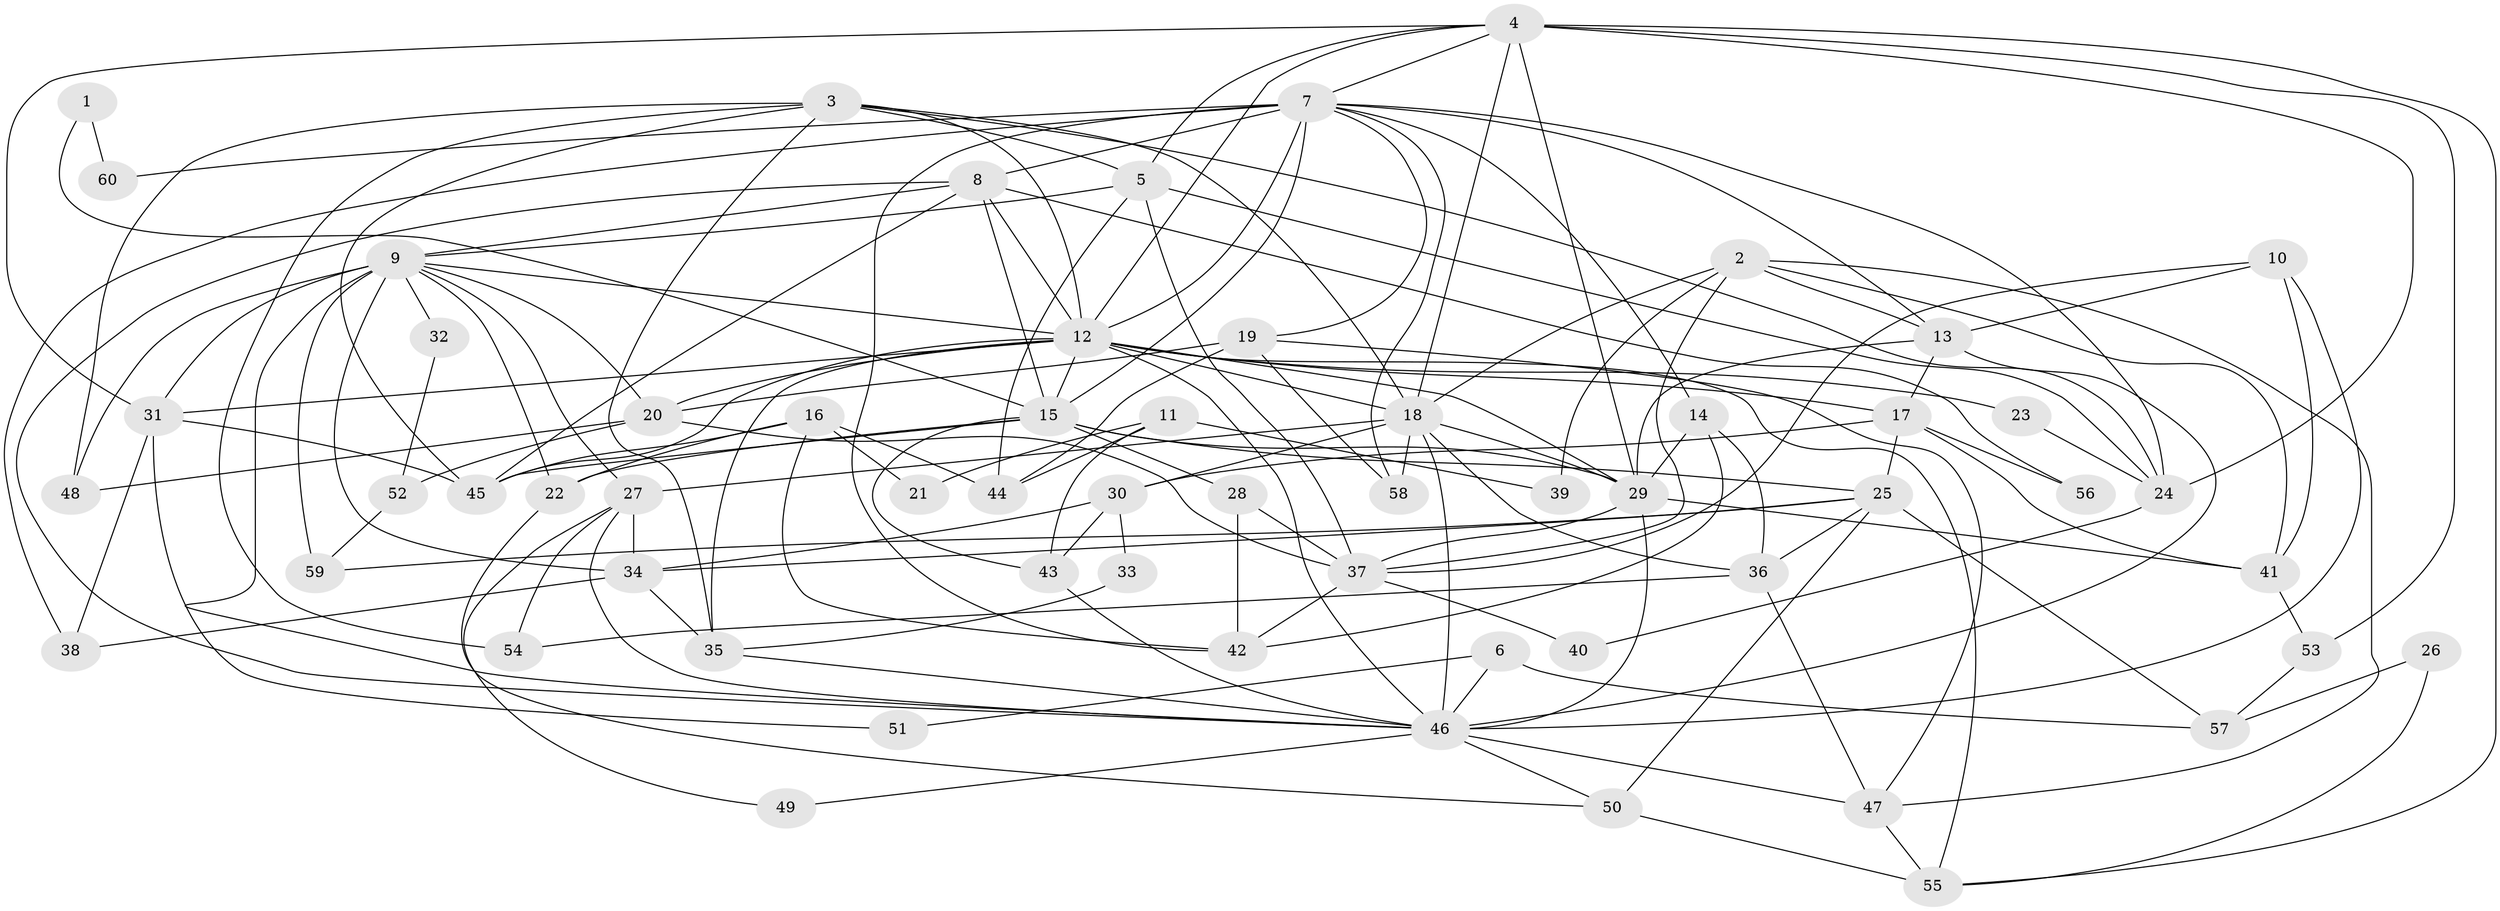 // original degree distribution, {2: 0.14166666666666666, 6: 0.09166666666666666, 4: 0.2833333333333333, 5: 0.18333333333333332, 3: 0.25, 7: 0.03333333333333333, 8: 0.016666666666666666}
// Generated by graph-tools (version 1.1) at 2025/50/03/04/25 22:50:46]
// undirected, 60 vertices, 155 edges
graph export_dot {
  node [color=gray90,style=filled];
  1;
  2;
  3;
  4;
  5;
  6;
  7;
  8;
  9;
  10;
  11;
  12;
  13;
  14;
  15;
  16;
  17;
  18;
  19;
  20;
  21;
  22;
  23;
  24;
  25;
  26;
  27;
  28;
  29;
  30;
  31;
  32;
  33;
  34;
  35;
  36;
  37;
  38;
  39;
  40;
  41;
  42;
  43;
  44;
  45;
  46;
  47;
  48;
  49;
  50;
  51;
  52;
  53;
  54;
  55;
  56;
  57;
  58;
  59;
  60;
  1 -- 15 [weight=1.0];
  1 -- 60 [weight=1.0];
  2 -- 13 [weight=1.0];
  2 -- 18 [weight=1.0];
  2 -- 37 [weight=1.0];
  2 -- 39 [weight=1.0];
  2 -- 41 [weight=1.0];
  2 -- 47 [weight=1.0];
  3 -- 5 [weight=1.0];
  3 -- 12 [weight=1.0];
  3 -- 18 [weight=1.0];
  3 -- 24 [weight=1.0];
  3 -- 35 [weight=1.0];
  3 -- 45 [weight=1.0];
  3 -- 48 [weight=1.0];
  3 -- 54 [weight=1.0];
  4 -- 5 [weight=1.0];
  4 -- 7 [weight=1.0];
  4 -- 12 [weight=1.0];
  4 -- 18 [weight=1.0];
  4 -- 24 [weight=1.0];
  4 -- 29 [weight=1.0];
  4 -- 31 [weight=1.0];
  4 -- 53 [weight=1.0];
  4 -- 55 [weight=1.0];
  5 -- 9 [weight=1.0];
  5 -- 24 [weight=1.0];
  5 -- 37 [weight=1.0];
  5 -- 44 [weight=1.0];
  6 -- 46 [weight=1.0];
  6 -- 51 [weight=1.0];
  6 -- 57 [weight=1.0];
  7 -- 8 [weight=2.0];
  7 -- 12 [weight=1.0];
  7 -- 13 [weight=1.0];
  7 -- 14 [weight=1.0];
  7 -- 15 [weight=1.0];
  7 -- 19 [weight=1.0];
  7 -- 24 [weight=1.0];
  7 -- 38 [weight=1.0];
  7 -- 42 [weight=2.0];
  7 -- 58 [weight=1.0];
  7 -- 60 [weight=2.0];
  8 -- 9 [weight=1.0];
  8 -- 12 [weight=1.0];
  8 -- 15 [weight=1.0];
  8 -- 45 [weight=2.0];
  8 -- 46 [weight=1.0];
  8 -- 56 [weight=2.0];
  9 -- 12 [weight=2.0];
  9 -- 20 [weight=1.0];
  9 -- 22 [weight=1.0];
  9 -- 27 [weight=1.0];
  9 -- 31 [weight=1.0];
  9 -- 32 [weight=1.0];
  9 -- 34 [weight=1.0];
  9 -- 46 [weight=2.0];
  9 -- 48 [weight=1.0];
  9 -- 59 [weight=3.0];
  10 -- 13 [weight=1.0];
  10 -- 37 [weight=1.0];
  10 -- 41 [weight=1.0];
  10 -- 46 [weight=1.0];
  11 -- 21 [weight=1.0];
  11 -- 39 [weight=1.0];
  11 -- 43 [weight=1.0];
  11 -- 44 [weight=1.0];
  12 -- 15 [weight=2.0];
  12 -- 17 [weight=1.0];
  12 -- 18 [weight=1.0];
  12 -- 20 [weight=1.0];
  12 -- 23 [weight=1.0];
  12 -- 29 [weight=1.0];
  12 -- 31 [weight=1.0];
  12 -- 35 [weight=1.0];
  12 -- 45 [weight=1.0];
  12 -- 46 [weight=3.0];
  12 -- 55 [weight=1.0];
  13 -- 17 [weight=1.0];
  13 -- 29 [weight=1.0];
  13 -- 46 [weight=1.0];
  14 -- 29 [weight=1.0];
  14 -- 36 [weight=1.0];
  14 -- 42 [weight=1.0];
  15 -- 22 [weight=1.0];
  15 -- 25 [weight=1.0];
  15 -- 28 [weight=1.0];
  15 -- 29 [weight=1.0];
  15 -- 43 [weight=1.0];
  15 -- 45 [weight=1.0];
  16 -- 21 [weight=1.0];
  16 -- 22 [weight=1.0];
  16 -- 42 [weight=1.0];
  16 -- 44 [weight=1.0];
  16 -- 45 [weight=1.0];
  17 -- 25 [weight=1.0];
  17 -- 30 [weight=1.0];
  17 -- 41 [weight=1.0];
  17 -- 56 [weight=1.0];
  18 -- 27 [weight=1.0];
  18 -- 29 [weight=1.0];
  18 -- 30 [weight=1.0];
  18 -- 36 [weight=1.0];
  18 -- 46 [weight=2.0];
  18 -- 58 [weight=1.0];
  19 -- 20 [weight=1.0];
  19 -- 44 [weight=1.0];
  19 -- 47 [weight=1.0];
  19 -- 58 [weight=1.0];
  20 -- 37 [weight=1.0];
  20 -- 48 [weight=2.0];
  20 -- 52 [weight=1.0];
  22 -- 50 [weight=1.0];
  23 -- 24 [weight=1.0];
  24 -- 40 [weight=1.0];
  25 -- 34 [weight=1.0];
  25 -- 36 [weight=1.0];
  25 -- 50 [weight=1.0];
  25 -- 57 [weight=1.0];
  25 -- 59 [weight=1.0];
  26 -- 55 [weight=1.0];
  26 -- 57 [weight=1.0];
  27 -- 34 [weight=1.0];
  27 -- 46 [weight=1.0];
  27 -- 49 [weight=1.0];
  27 -- 54 [weight=1.0];
  28 -- 37 [weight=1.0];
  28 -- 42 [weight=2.0];
  29 -- 37 [weight=1.0];
  29 -- 41 [weight=1.0];
  29 -- 46 [weight=4.0];
  30 -- 33 [weight=1.0];
  30 -- 34 [weight=1.0];
  30 -- 43 [weight=1.0];
  31 -- 38 [weight=1.0];
  31 -- 45 [weight=1.0];
  31 -- 51 [weight=1.0];
  32 -- 52 [weight=1.0];
  33 -- 35 [weight=1.0];
  34 -- 35 [weight=2.0];
  34 -- 38 [weight=1.0];
  35 -- 46 [weight=1.0];
  36 -- 47 [weight=1.0];
  36 -- 54 [weight=1.0];
  37 -- 40 [weight=1.0];
  37 -- 42 [weight=1.0];
  41 -- 53 [weight=1.0];
  43 -- 46 [weight=1.0];
  46 -- 47 [weight=1.0];
  46 -- 49 [weight=1.0];
  46 -- 50 [weight=1.0];
  47 -- 55 [weight=1.0];
  50 -- 55 [weight=1.0];
  52 -- 59 [weight=1.0];
  53 -- 57 [weight=1.0];
}

